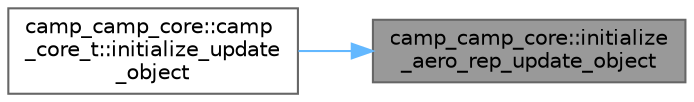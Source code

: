 digraph "camp_camp_core::initialize_aero_rep_update_object"
{
 // LATEX_PDF_SIZE
  bgcolor="transparent";
  edge [fontname=Helvetica,fontsize=10,labelfontname=Helvetica,labelfontsize=10];
  node [fontname=Helvetica,fontsize=10,shape=box,height=0.2,width=0.4];
  rankdir="RL";
  Node1 [label="camp_camp_core::initialize\l_aero_rep_update_object",height=0.2,width=0.4,color="gray40", fillcolor="grey60", style="filled", fontcolor="black",tooltip="Initialize an update data object for an aerosol representation."];
  Node1 -> Node2 [dir="back",color="steelblue1",style="solid"];
  Node2 [label="camp_camp_core::camp\l_core_t::initialize_update\l_object",height=0.2,width=0.4,color="grey40", fillcolor="white", style="filled",URL="$structcamp__camp__core_1_1camp__core__t.html#a3d6f81005e6f6a2dfce818fc0e192b31",tooltip=" "];
}
